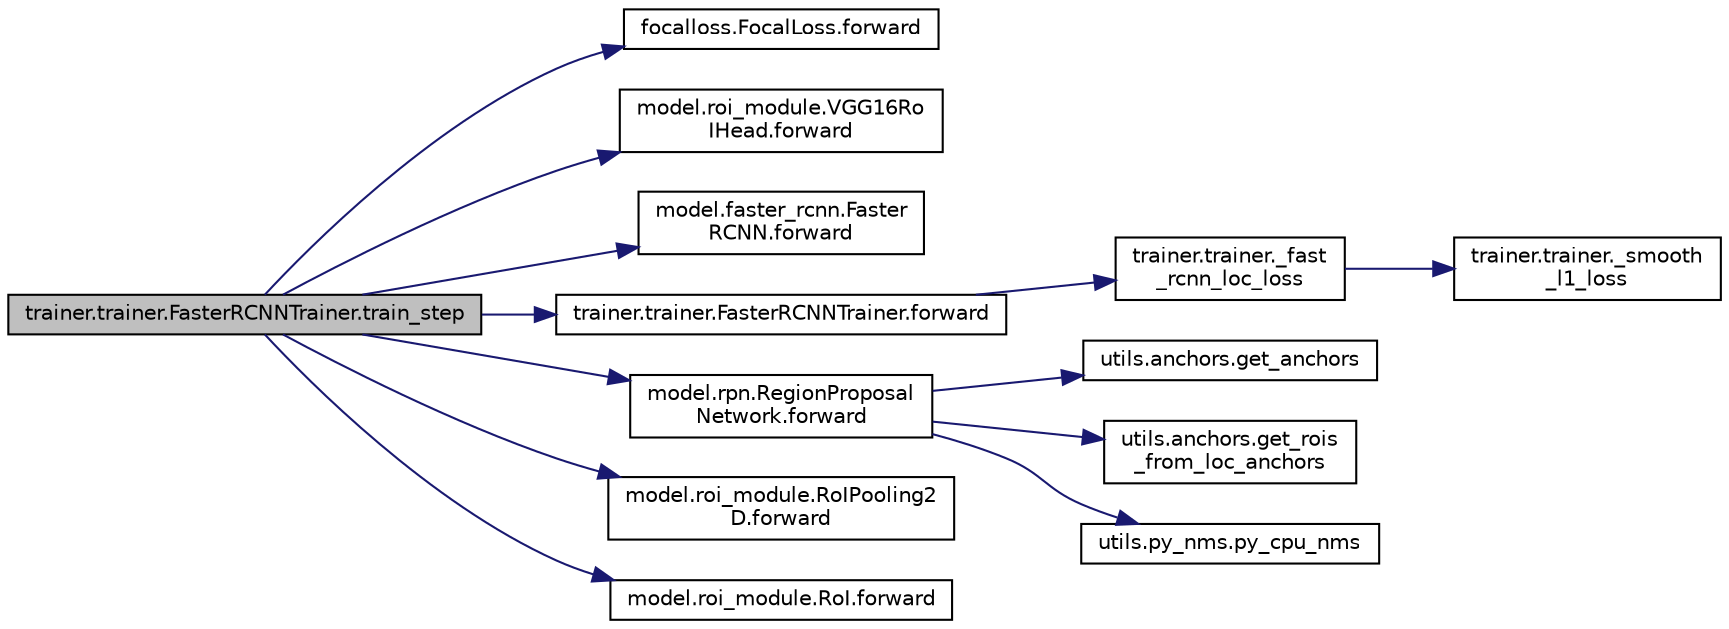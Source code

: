 digraph "trainer.trainer.FasterRCNNTrainer.train_step"
{
 // LATEX_PDF_SIZE
  edge [fontname="Helvetica",fontsize="10",labelfontname="Helvetica",labelfontsize="10"];
  node [fontname="Helvetica",fontsize="10",shape=record];
  rankdir="LR";
  Node1 [label="trainer.trainer.FasterRCNNTrainer.train_step",height=0.2,width=0.4,color="black", fillcolor="grey75", style="filled", fontcolor="black",tooltip="Train step code"];
  Node1 -> Node2 [color="midnightblue",fontsize="10",style="solid",fontname="Helvetica"];
  Node2 [label="focalloss.FocalLoss.forward",height=0.2,width=0.4,color="black", fillcolor="white", style="filled",URL="$classfocalloss_1_1_focal_loss.html#ae78d55934dcd11768e764948b2abe665",tooltip=" "];
  Node1 -> Node3 [color="midnightblue",fontsize="10",style="solid",fontname="Helvetica"];
  Node3 [label="model.roi_module.VGG16Ro\lIHead.forward",height=0.2,width=0.4,color="black", fillcolor="white", style="filled",URL="$classmodel_1_1roi__module_1_1_v_g_g16_ro_i_head.html#aad62e98a7dfdb139780bd87ef8193582",tooltip="RoIPooling network"];
  Node1 -> Node4 [color="midnightblue",fontsize="10",style="solid",fontname="Helvetica"];
  Node4 [label="model.faster_rcnn.Faster\lRCNN.forward",height=0.2,width=0.4,color="black", fillcolor="white", style="filled",URL="$classmodel_1_1faster__rcnn_1_1_faster_r_c_n_n.html#ad8814dbce037bc4f849dd4baed13caab",tooltip=" "];
  Node1 -> Node5 [color="midnightblue",fontsize="10",style="solid",fontname="Helvetica"];
  Node5 [label="trainer.trainer.FasterRCNNTrainer.forward",height=0.2,width=0.4,color="black", fillcolor="white", style="filled",URL="$classtrainer_1_1trainer_1_1_faster_r_c_n_n_trainer.html#a90ffc337dd9734de3e90f4c6dfc2225e",tooltip="Train forward code"];
  Node5 -> Node6 [color="midnightblue",fontsize="10",style="solid",fontname="Helvetica"];
  Node6 [label="trainer.trainer._fast\l_rcnn_loc_loss",height=0.2,width=0.4,color="black", fillcolor="white", style="filled",URL="$namespacetrainer_1_1trainer.html#a9e9a6a7e132183a3066e077779de4664",tooltip=" "];
  Node6 -> Node7 [color="midnightblue",fontsize="10",style="solid",fontname="Helvetica"];
  Node7 [label="trainer.trainer._smooth\l_l1_loss",height=0.2,width=0.4,color="black", fillcolor="white", style="filled",URL="$namespacetrainer_1_1trainer.html#aeace27043682fd4e4743b550a2527405",tooltip=" "];
  Node1 -> Node8 [color="midnightblue",fontsize="10",style="solid",fontname="Helvetica"];
  Node8 [label="model.rpn.RegionProposal\lNetwork.forward",height=0.2,width=0.4,color="black", fillcolor="white", style="filled",URL="$classmodel_1_1rpn_1_1_region_proposal_network.html#af31a9e19a3ce53383f7cb6cd9c0023eb",tooltip="Forward Region Proposal Network."];
  Node8 -> Node9 [color="midnightblue",fontsize="10",style="solid",fontname="Helvetica"];
  Node9 [label="utils.anchors.get_anchors",height=0.2,width=0.4,color="black", fillcolor="white", style="filled",URL="$namespaceutils_1_1anchors.html#acdf683862d82c02c7293f3afeb42c269",tooltip="F.M 한 픽셀에 대응하는 3개의 크기 * 3개의 비율을 가지는 9개의 기본 anchor 생성"];
  Node8 -> Node10 [color="midnightblue",fontsize="10",style="solid",fontname="Helvetica"];
  Node10 [label="utils.anchors.get_rois\l_from_loc_anchors",height=0.2,width=0.4,color="black", fillcolor="white", style="filled",URL="$namespaceutils_1_1anchors.html#a7b74cf0d5e1e9eabc0ac7329586981ee",tooltip="RPN 네트워크를 통해 나온 anchor 좌표(상대좌표)값을 input image에 매칭"];
  Node8 -> Node11 [color="midnightblue",fontsize="10",style="solid",fontname="Helvetica"];
  Node11 [label="utils.py_nms.py_cpu_nms",height=0.2,width=0.4,color="black", fillcolor="white", style="filled",URL="$namespaceutils_1_1py__nms.html#aa2049c381281c09368157cfc1366c378",tooltip="Non-Maximum Suppression(NMS): ground truth box와 IoU가 0.7이상 겹치는 anchor 값이 많이 나오기 때문에 하나만 남기고 나머지는 지운다."];
  Node1 -> Node12 [color="midnightblue",fontsize="10",style="solid",fontname="Helvetica"];
  Node12 [label="model.roi_module.RoIPooling2\lD.forward",height=0.2,width=0.4,color="black", fillcolor="white", style="filled",URL="$classmodel_1_1roi__module_1_1_ro_i_pooling2_d.html#a80092965e496b0a27d607bdc7bdb35c0",tooltip=" "];
  Node1 -> Node13 [color="midnightblue",fontsize="10",style="solid",fontname="Helvetica"];
  Node13 [label="model.roi_module.RoI.forward",height=0.2,width=0.4,color="black", fillcolor="white", style="filled",URL="$classmodel_1_1roi__module_1_1_ro_i.html#a0e717a33f2817f59f8dec8910379c162",tooltip=" "];
}
